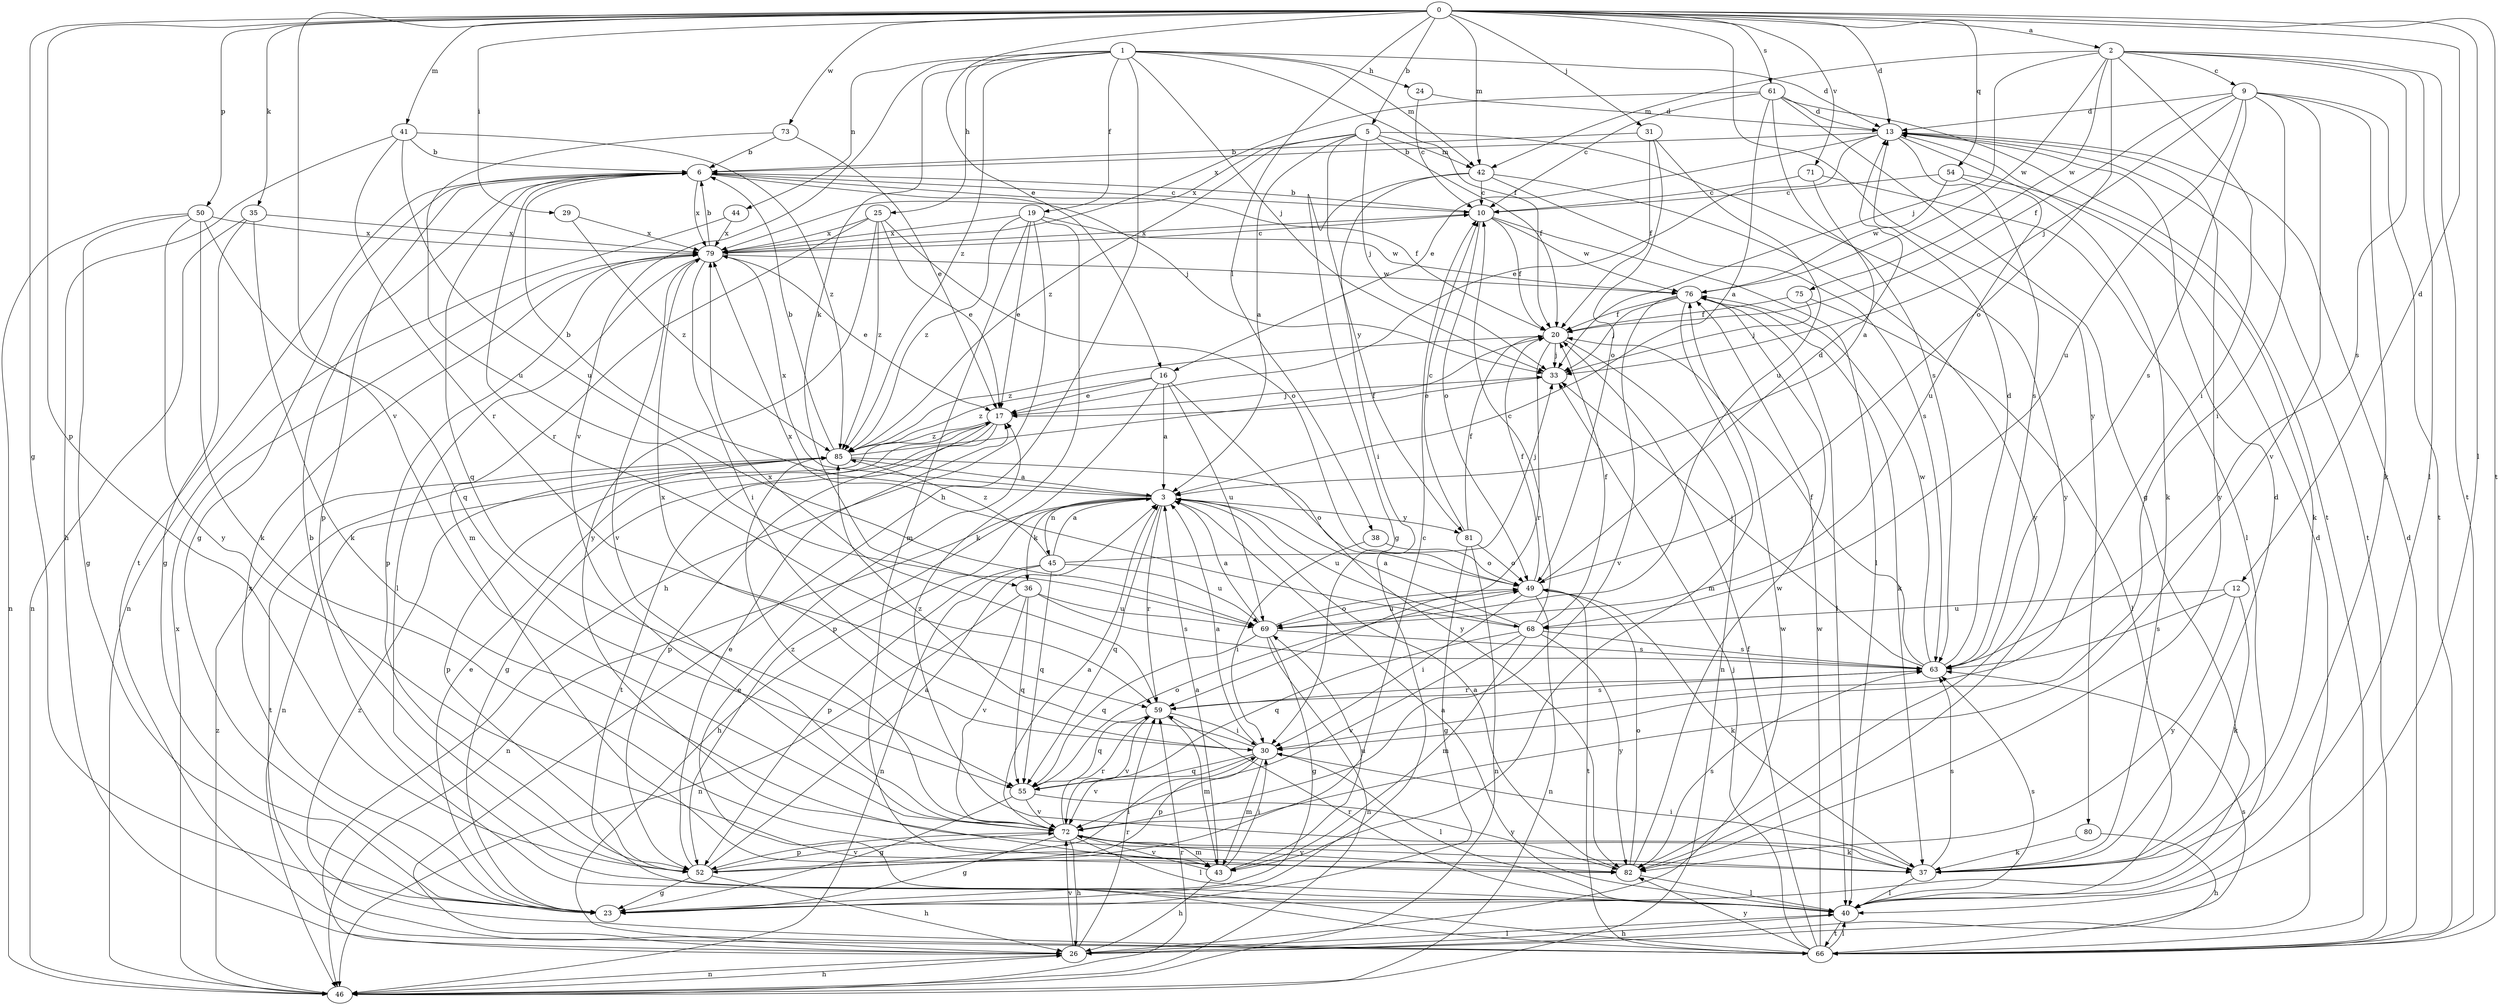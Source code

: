 strict digraph  {
0;
1;
2;
3;
5;
6;
9;
10;
12;
13;
16;
17;
19;
20;
23;
24;
25;
26;
29;
30;
31;
33;
35;
36;
37;
38;
40;
41;
42;
43;
44;
45;
46;
49;
50;
52;
54;
55;
59;
61;
63;
66;
68;
69;
71;
72;
73;
75;
76;
79;
80;
81;
82;
85;
0 -> 2  [label=a];
0 -> 5  [label=b];
0 -> 12  [label=d];
0 -> 13  [label=d];
0 -> 16  [label=e];
0 -> 23  [label=g];
0 -> 29  [label=i];
0 -> 31  [label=j];
0 -> 35  [label=k];
0 -> 38  [label=l];
0 -> 40  [label=l];
0 -> 41  [label=m];
0 -> 42  [label=m];
0 -> 50  [label=p];
0 -> 52  [label=p];
0 -> 54  [label=q];
0 -> 61  [label=s];
0 -> 66  [label=t];
0 -> 71  [label=v];
0 -> 72  [label=v];
0 -> 73  [label=w];
0 -> 80  [label=y];
1 -> 13  [label=d];
1 -> 19  [label=f];
1 -> 20  [label=f];
1 -> 24  [label=h];
1 -> 25  [label=h];
1 -> 26  [label=h];
1 -> 33  [label=j];
1 -> 36  [label=k];
1 -> 42  [label=m];
1 -> 44  [label=n];
1 -> 72  [label=v];
1 -> 85  [label=z];
2 -> 9  [label=c];
2 -> 30  [label=i];
2 -> 33  [label=j];
2 -> 40  [label=l];
2 -> 42  [label=m];
2 -> 49  [label=o];
2 -> 63  [label=s];
2 -> 66  [label=t];
2 -> 75  [label=w];
2 -> 76  [label=w];
3 -> 6  [label=b];
3 -> 26  [label=h];
3 -> 36  [label=k];
3 -> 45  [label=n];
3 -> 46  [label=n];
3 -> 55  [label=q];
3 -> 59  [label=r];
3 -> 68  [label=u];
3 -> 79  [label=x];
3 -> 81  [label=y];
5 -> 3  [label=a];
5 -> 20  [label=f];
5 -> 33  [label=j];
5 -> 42  [label=m];
5 -> 79  [label=x];
5 -> 81  [label=y];
5 -> 82  [label=y];
5 -> 85  [label=z];
6 -> 10  [label=c];
6 -> 20  [label=f];
6 -> 23  [label=g];
6 -> 33  [label=j];
6 -> 52  [label=p];
6 -> 55  [label=q];
6 -> 59  [label=r];
6 -> 66  [label=t];
6 -> 79  [label=x];
9 -> 13  [label=d];
9 -> 20  [label=f];
9 -> 30  [label=i];
9 -> 33  [label=j];
9 -> 37  [label=k];
9 -> 63  [label=s];
9 -> 66  [label=t];
9 -> 68  [label=u];
9 -> 72  [label=v];
10 -> 6  [label=b];
10 -> 20  [label=f];
10 -> 40  [label=l];
10 -> 49  [label=o];
10 -> 76  [label=w];
10 -> 79  [label=x];
12 -> 37  [label=k];
12 -> 63  [label=s];
12 -> 68  [label=u];
12 -> 82  [label=y];
13 -> 6  [label=b];
13 -> 16  [label=e];
13 -> 17  [label=e];
13 -> 37  [label=k];
13 -> 63  [label=s];
13 -> 66  [label=t];
13 -> 82  [label=y];
16 -> 3  [label=a];
16 -> 17  [label=e];
16 -> 52  [label=p];
16 -> 69  [label=u];
16 -> 82  [label=y];
16 -> 85  [label=z];
17 -> 23  [label=g];
17 -> 33  [label=j];
17 -> 46  [label=n];
17 -> 52  [label=p];
17 -> 66  [label=t];
17 -> 85  [label=z];
19 -> 17  [label=e];
19 -> 26  [label=h];
19 -> 37  [label=k];
19 -> 43  [label=m];
19 -> 76  [label=w];
19 -> 79  [label=x];
19 -> 85  [label=z];
20 -> 33  [label=j];
20 -> 46  [label=n];
20 -> 59  [label=r];
20 -> 85  [label=z];
23 -> 17  [label=e];
23 -> 79  [label=x];
24 -> 10  [label=c];
24 -> 13  [label=d];
25 -> 17  [label=e];
25 -> 43  [label=m];
25 -> 49  [label=o];
25 -> 79  [label=x];
25 -> 82  [label=y];
25 -> 85  [label=z];
26 -> 13  [label=d];
26 -> 40  [label=l];
26 -> 46  [label=n];
26 -> 59  [label=r];
26 -> 72  [label=v];
26 -> 76  [label=w];
29 -> 79  [label=x];
29 -> 85  [label=z];
30 -> 3  [label=a];
30 -> 40  [label=l];
30 -> 43  [label=m];
30 -> 52  [label=p];
30 -> 55  [label=q];
30 -> 72  [label=v];
30 -> 79  [label=x];
30 -> 85  [label=z];
31 -> 6  [label=b];
31 -> 20  [label=f];
31 -> 49  [label=o];
31 -> 69  [label=u];
33 -> 17  [label=e];
35 -> 23  [label=g];
35 -> 37  [label=k];
35 -> 46  [label=n];
35 -> 79  [label=x];
36 -> 46  [label=n];
36 -> 55  [label=q];
36 -> 63  [label=s];
36 -> 69  [label=u];
36 -> 72  [label=v];
37 -> 13  [label=d];
37 -> 30  [label=i];
37 -> 40  [label=l];
37 -> 63  [label=s];
38 -> 30  [label=i];
38 -> 49  [label=o];
40 -> 3  [label=a];
40 -> 6  [label=b];
40 -> 26  [label=h];
40 -> 59  [label=r];
40 -> 63  [label=s];
40 -> 66  [label=t];
41 -> 6  [label=b];
41 -> 26  [label=h];
41 -> 59  [label=r];
41 -> 69  [label=u];
41 -> 85  [label=z];
42 -> 10  [label=c];
42 -> 23  [label=g];
42 -> 30  [label=i];
42 -> 63  [label=s];
42 -> 82  [label=y];
43 -> 3  [label=a];
43 -> 26  [label=h];
43 -> 30  [label=i];
43 -> 69  [label=u];
43 -> 72  [label=v];
44 -> 46  [label=n];
44 -> 79  [label=x];
45 -> 3  [label=a];
45 -> 33  [label=j];
45 -> 46  [label=n];
45 -> 52  [label=p];
45 -> 55  [label=q];
45 -> 69  [label=u];
45 -> 85  [label=z];
46 -> 26  [label=h];
46 -> 59  [label=r];
46 -> 79  [label=x];
46 -> 85  [label=z];
49 -> 13  [label=d];
49 -> 20  [label=f];
49 -> 30  [label=i];
49 -> 37  [label=k];
49 -> 46  [label=n];
49 -> 66  [label=t];
49 -> 69  [label=u];
50 -> 23  [label=g];
50 -> 37  [label=k];
50 -> 46  [label=n];
50 -> 55  [label=q];
50 -> 79  [label=x];
50 -> 82  [label=y];
52 -> 3  [label=a];
52 -> 10  [label=c];
52 -> 17  [label=e];
52 -> 23  [label=g];
52 -> 26  [label=h];
52 -> 30  [label=i];
52 -> 72  [label=v];
54 -> 10  [label=c];
54 -> 37  [label=k];
54 -> 69  [label=u];
54 -> 76  [label=w];
55 -> 23  [label=g];
55 -> 49  [label=o];
55 -> 72  [label=v];
55 -> 82  [label=y];
59 -> 30  [label=i];
59 -> 43  [label=m];
59 -> 55  [label=q];
59 -> 63  [label=s];
59 -> 72  [label=v];
59 -> 79  [label=x];
61 -> 3  [label=a];
61 -> 10  [label=c];
61 -> 13  [label=d];
61 -> 23  [label=g];
61 -> 63  [label=s];
61 -> 66  [label=t];
61 -> 79  [label=x];
63 -> 13  [label=d];
63 -> 20  [label=f];
63 -> 33  [label=j];
63 -> 59  [label=r];
63 -> 76  [label=w];
66 -> 13  [label=d];
66 -> 17  [label=e];
66 -> 20  [label=f];
66 -> 33  [label=j];
66 -> 40  [label=l];
66 -> 63  [label=s];
66 -> 76  [label=w];
66 -> 82  [label=y];
66 -> 85  [label=z];
68 -> 3  [label=a];
68 -> 10  [label=c];
68 -> 20  [label=f];
68 -> 43  [label=m];
68 -> 55  [label=q];
68 -> 63  [label=s];
68 -> 72  [label=v];
68 -> 79  [label=x];
68 -> 82  [label=y];
69 -> 3  [label=a];
69 -> 23  [label=g];
69 -> 46  [label=n];
69 -> 49  [label=o];
69 -> 55  [label=q];
69 -> 63  [label=s];
71 -> 3  [label=a];
71 -> 10  [label=c];
71 -> 40  [label=l];
72 -> 3  [label=a];
72 -> 23  [label=g];
72 -> 26  [label=h];
72 -> 37  [label=k];
72 -> 40  [label=l];
72 -> 43  [label=m];
72 -> 52  [label=p];
72 -> 59  [label=r];
72 -> 82  [label=y];
72 -> 85  [label=z];
73 -> 6  [label=b];
73 -> 17  [label=e];
73 -> 69  [label=u];
75 -> 20  [label=f];
75 -> 33  [label=j];
75 -> 40  [label=l];
76 -> 20  [label=f];
76 -> 33  [label=j];
76 -> 37  [label=k];
76 -> 40  [label=l];
76 -> 43  [label=m];
76 -> 72  [label=v];
79 -> 6  [label=b];
79 -> 10  [label=c];
79 -> 17  [label=e];
79 -> 30  [label=i];
79 -> 40  [label=l];
79 -> 52  [label=p];
79 -> 72  [label=v];
79 -> 76  [label=w];
80 -> 26  [label=h];
80 -> 37  [label=k];
81 -> 10  [label=c];
81 -> 20  [label=f];
81 -> 23  [label=g];
81 -> 46  [label=n];
81 -> 49  [label=o];
82 -> 3  [label=a];
82 -> 40  [label=l];
82 -> 49  [label=o];
82 -> 63  [label=s];
82 -> 76  [label=w];
85 -> 3  [label=a];
85 -> 6  [label=b];
85 -> 20  [label=f];
85 -> 49  [label=o];
85 -> 52  [label=p];
85 -> 66  [label=t];
}
